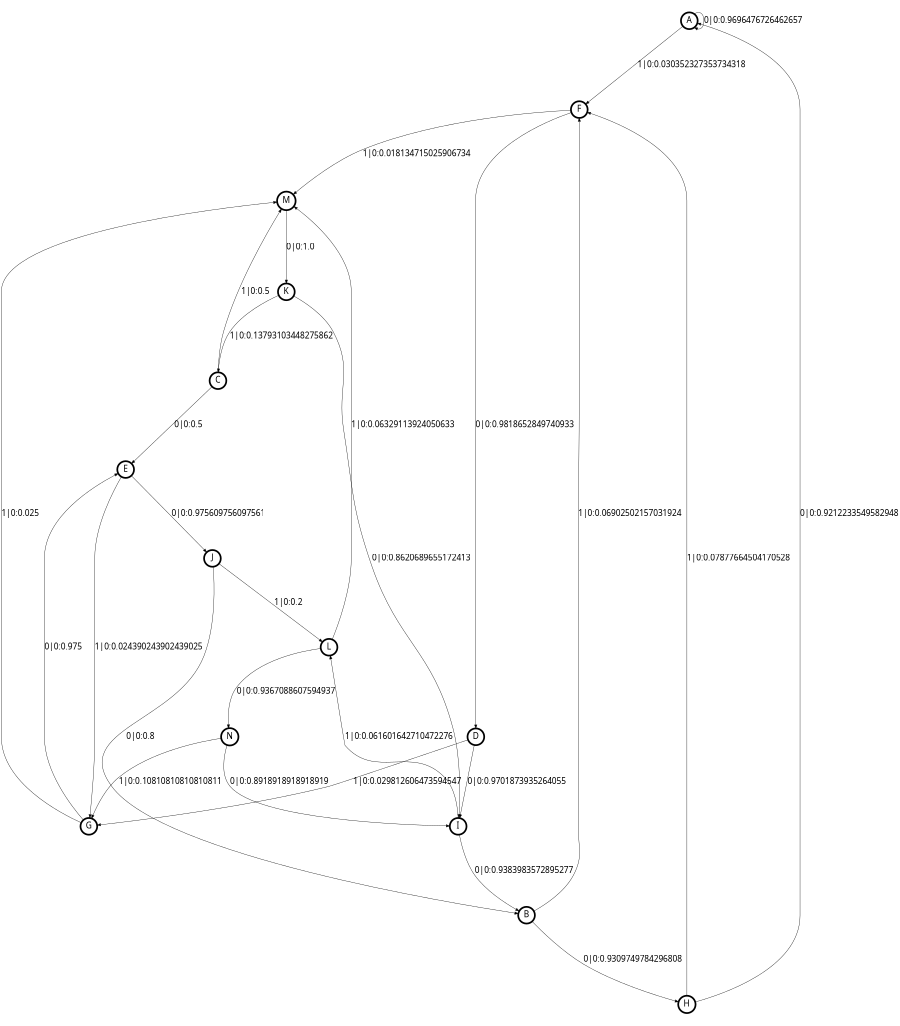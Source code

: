 digraph  {
size = "6,8.5";
ratio = "fill";
node
[shape = circle];
node [fontsize = 24];
node [penwidth = 5];
edge [fontsize = 24];
node [fontname = "CMU Serif Roman"];
graph [fontname = "CMU Serif Roman"];
edge [fontname = "CMU Serif Roman"];
A -> A [label = "0|0:0.9696476726462657\l"];
A -> F [label = "1|0:0.030352327353734318\l"];
B -> F [label = "1|0:0.06902502157031924\l"];
B -> H [label = "0|0:0.9309749784296808\l"];
C -> E [label = "0|0:0.5\l"];
C -> M [label = "1|0:0.5\l"];
D -> G [label = "1|0:0.029812606473594547\l"];
D -> I [label = "0|0:0.9701873935264055\l"];
E -> G [label = "1|0:0.024390243902439025\l"];
E -> J [label = "0|0:0.975609756097561\l"];
F -> D [label = "0|0:0.9818652849740933\l"];
F -> M [label = "1|0:0.018134715025906734\l"];
G -> E [label = "0|0:0.975\l"];
G -> M [label = "1|0:0.025\l"];
H -> A [label = "0|0:0.9212233549582948\l"];
H -> F [label = "1|0:0.07877664504170528\l"];
I -> B [label = "0|0:0.9383983572895277\l"];
I -> L [label = "1|0:0.061601642710472276\l"];
J -> B [label = "0|0:0.8\l"];
J -> L [label = "1|0:0.2\l"];
K -> C [label = "1|0:0.13793103448275862\l"];
K -> I [label = "0|0:0.8620689655172413\l"];
L -> M [label = "1|0:0.06329113924050633\l"];
L -> N [label = "0|0:0.9367088607594937\l"];
M -> K [label = "0|0:1.0\l"];
N -> G [label = "1|0:0.10810810810810811\l"];
N -> I [label = "0|0:0.8918918918918919\l"];
}